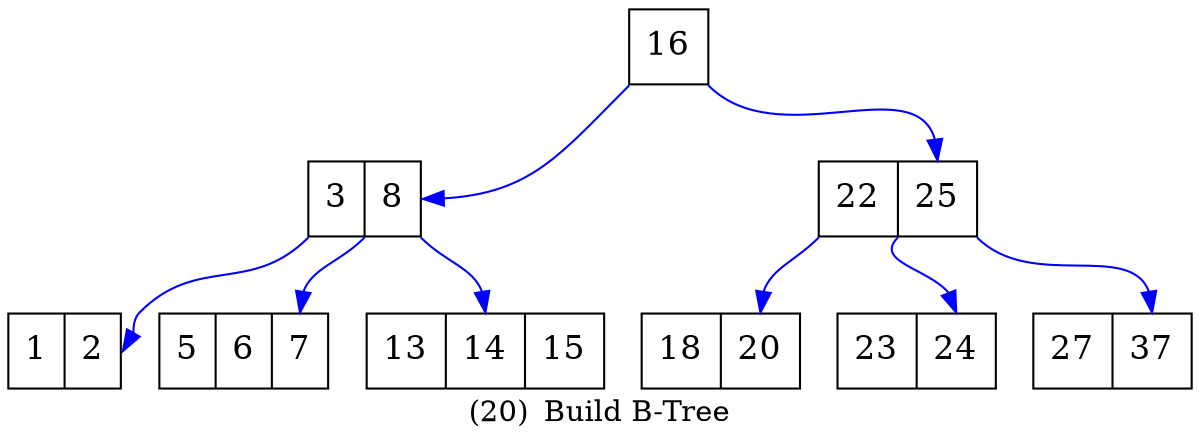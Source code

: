 /************************************************
Auto generated by my program which transfer B-Tree to dot file.
Author: wangdq 
Time: 2015-06-08
CSDN: http://blog.csdn.net/wangdingqiaoit
************************************************/

digraph BTree {
	label="(20)	Build B-Tree";labelloc=b;labeljust=center;
	ordering=out
	node[shape=record,width=0.5,height=0.5,fontsize=16,style="filled", fillcolor="#FFFFFF",fontcolor="black"];
	edge[color="blue", arrowhead="normal"];
		16[label="<f0> 16"];
		3[label="<f0> 3|<f1> 8"];
		22[label="<f0> 22|<f1> 25"];
		1[label="<f0> 1|<f1> 2"];
		5[label="<f0> 5|<f1> 6|<f2> 7"];
		13[label="<f0> 13|<f1> 14|<f2> 15"];
		18[label="<f0> 18|<f1> 20"];
		23[label="<f0> 23|<f1> 24"];
		27[label="<f0> 27|<f1> 37"];
	/* edges*/
	"16":f0:sw->"3":f1
	"16":f0:se->"22":f1
	"3":f0:sw->"1":f1
	"3":f1:sw->"5":f2
	"3":f1:se->"13":f1
	"22":f0:sw->"18":f1
	"22":f1:sw->"23":f1
	"22":f1:se->"27":f1
}
